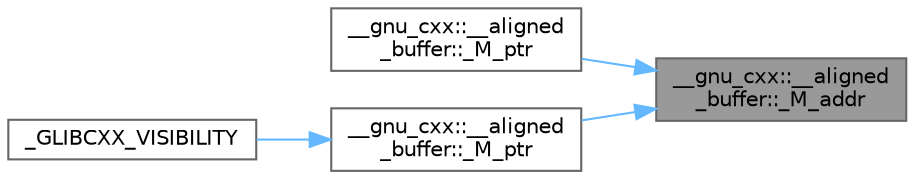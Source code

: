 digraph "__gnu_cxx::__aligned_buffer::_M_addr"
{
 // LATEX_PDF_SIZE
  bgcolor="transparent";
  edge [fontname=Helvetica,fontsize=10,labelfontname=Helvetica,labelfontsize=10];
  node [fontname=Helvetica,fontsize=10,shape=box,height=0.2,width=0.4];
  rankdir="RL";
  Node1 [id="Node000001",label="__gnu_cxx::__aligned\l_buffer::_M_addr",height=0.2,width=0.4,color="gray40", fillcolor="grey60", style="filled", fontcolor="black",tooltip=" "];
  Node1 -> Node2 [id="edge1_Node000001_Node000002",dir="back",color="steelblue1",style="solid",tooltip=" "];
  Node2 [id="Node000002",label="__gnu_cxx::__aligned\l_buffer::_M_ptr",height=0.2,width=0.4,color="grey40", fillcolor="white", style="filled",URL="$struct____gnu__cxx_1_1____aligned__buffer.html#aa12d1b00657c87da2e57164246b3d593",tooltip=" "];
  Node1 -> Node3 [id="edge2_Node000001_Node000003",dir="back",color="steelblue1",style="solid",tooltip=" "];
  Node3 [id="Node000003",label="__gnu_cxx::__aligned\l_buffer::_M_ptr",height=0.2,width=0.4,color="grey40", fillcolor="white", style="filled",URL="$struct____gnu__cxx_1_1____aligned__buffer.html#a4f7396ec827253c1af249edad1c67b06",tooltip=" "];
  Node3 -> Node4 [id="edge3_Node000003_Node000004",dir="back",color="steelblue1",style="solid",tooltip=" "];
  Node4 [id="Node000004",label="_GLIBCXX_VISIBILITY",height=0.2,width=0.4,color="grey40", fillcolor="white", style="filled",URL="$_classes_2lib_2include_2c_09_09_2bits_2forward__list_8h.html#a544d74b2d5d0dd2197f5fd6f02691de0",tooltip=" "];
}
